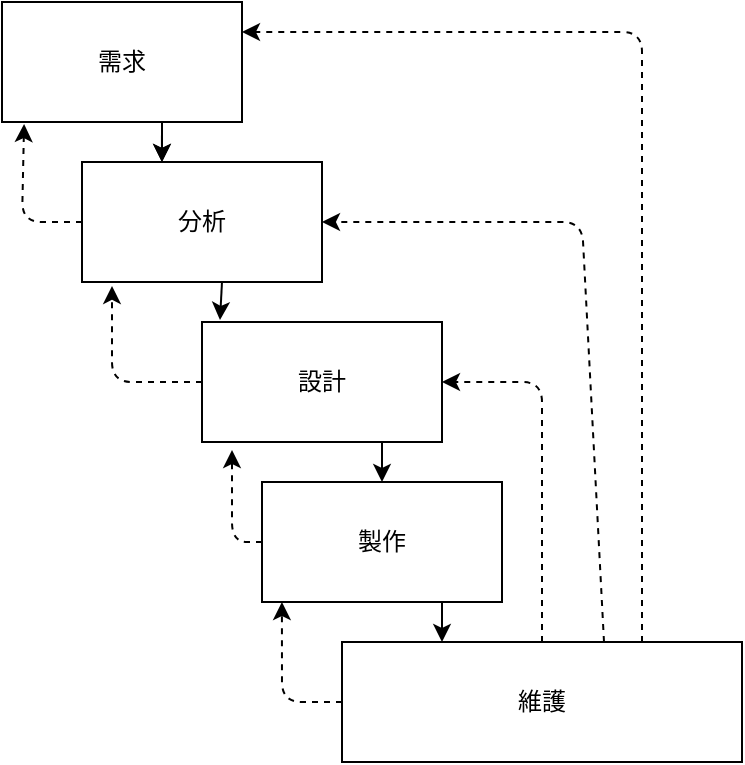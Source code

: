 <mxfile>
    <diagram id="nghv8LYOwbIvDevfOgs7" name="第1頁">
        <mxGraphModel dx="2650" dy="891" grid="1" gridSize="10" guides="1" tooltips="1" connect="1" arrows="1" fold="1" page="1" pageScale="1" pageWidth="827" pageHeight="1169" math="0" shadow="0">
            <root>
                <mxCell id="0"/>
                <mxCell id="1" parent="0"/>
                <mxCell id="2" value="需求" style="rounded=0;whiteSpace=wrap;html=1;" parent="1" vertex="1">
                    <mxGeometry x="229" y="300" width="120" height="60" as="geometry"/>
                </mxCell>
                <mxCell id="25" style="edgeStyle=none;html=1;exitX=0;exitY=0.5;exitDx=0;exitDy=0;entryX=0.092;entryY=1.017;entryDx=0;entryDy=0;entryPerimeter=0;dashed=1;" parent="1" source="3" target="2" edge="1">
                    <mxGeometry relative="1" as="geometry">
                        <Array as="points">
                            <mxPoint x="239" y="410"/>
                        </Array>
                    </mxGeometry>
                </mxCell>
                <mxCell id="3" value="分析" style="rounded=0;whiteSpace=wrap;html=1;" parent="1" vertex="1">
                    <mxGeometry x="269" y="380" width="120" height="60" as="geometry"/>
                </mxCell>
                <mxCell id="16" style="edgeStyle=none;html=1;exitX=0.75;exitY=1;exitDx=0;exitDy=0;entryX=0.5;entryY=0;entryDx=0;entryDy=0;" parent="1" source="4" target="5" edge="1">
                    <mxGeometry relative="1" as="geometry"/>
                </mxCell>
                <mxCell id="24" style="edgeStyle=none;html=1;exitX=0;exitY=0.5;exitDx=0;exitDy=0;entryX=0.125;entryY=1.033;entryDx=0;entryDy=0;entryPerimeter=0;dashed=1;" parent="1" source="4" target="3" edge="1">
                    <mxGeometry relative="1" as="geometry">
                        <Array as="points">
                            <mxPoint x="284" y="490"/>
                        </Array>
                    </mxGeometry>
                </mxCell>
                <mxCell id="4" value="設計" style="rounded=0;whiteSpace=wrap;html=1;" parent="1" vertex="1">
                    <mxGeometry x="329" y="460" width="120" height="60" as="geometry"/>
                </mxCell>
                <mxCell id="17" style="edgeStyle=none;html=1;exitX=0.75;exitY=1;exitDx=0;exitDy=0;entryX=0.25;entryY=0;entryDx=0;entryDy=0;" parent="1" source="5" target="6" edge="1">
                    <mxGeometry relative="1" as="geometry"/>
                </mxCell>
                <mxCell id="23" style="edgeStyle=none;html=1;exitX=0;exitY=0.5;exitDx=0;exitDy=0;entryX=0.125;entryY=1.067;entryDx=0;entryDy=0;entryPerimeter=0;dashed=1;" parent="1" source="5" target="4" edge="1">
                    <mxGeometry relative="1" as="geometry">
                        <Array as="points">
                            <mxPoint x="344" y="570"/>
                        </Array>
                    </mxGeometry>
                </mxCell>
                <mxCell id="5" value="製作" style="rounded=0;whiteSpace=wrap;html=1;" parent="1" vertex="1">
                    <mxGeometry x="359" y="540" width="120" height="60" as="geometry"/>
                </mxCell>
                <mxCell id="19" style="edgeStyle=none;html=1;exitX=0.75;exitY=0;exitDx=0;exitDy=0;dashed=1;entryX=1;entryY=0.25;entryDx=0;entryDy=0;" parent="1" source="6" target="2" edge="1">
                    <mxGeometry relative="1" as="geometry">
                        <mxPoint x="549" y="320" as="targetPoint"/>
                        <Array as="points">
                            <mxPoint x="549" y="315"/>
                        </Array>
                    </mxGeometry>
                </mxCell>
                <mxCell id="20" style="edgeStyle=none;html=1;exitX=0.655;exitY=0;exitDx=0;exitDy=0;dashed=1;entryX=1;entryY=0.5;entryDx=0;entryDy=0;exitPerimeter=0;" parent="1" source="6" target="3" edge="1">
                    <mxGeometry relative="1" as="geometry">
                        <mxPoint x="499" y="410" as="targetPoint"/>
                        <Array as="points">
                            <mxPoint x="519" y="410"/>
                        </Array>
                    </mxGeometry>
                </mxCell>
                <mxCell id="21" style="edgeStyle=none;html=1;exitX=0.5;exitY=0;exitDx=0;exitDy=0;dashed=1;entryX=1;entryY=0.5;entryDx=0;entryDy=0;" parent="1" source="6" target="4" edge="1">
                    <mxGeometry relative="1" as="geometry">
                        <mxPoint x="499" y="490" as="targetPoint"/>
                        <Array as="points">
                            <mxPoint x="499" y="490"/>
                        </Array>
                    </mxGeometry>
                </mxCell>
                <mxCell id="22" style="edgeStyle=none;html=1;exitX=0;exitY=0.5;exitDx=0;exitDy=0;dashed=1;entryX=0.083;entryY=1;entryDx=0;entryDy=0;entryPerimeter=0;" parent="1" source="6" target="5" edge="1">
                    <mxGeometry relative="1" as="geometry">
                        <mxPoint x="369" y="650" as="targetPoint"/>
                        <Array as="points">
                            <mxPoint x="369" y="650"/>
                        </Array>
                    </mxGeometry>
                </mxCell>
                <mxCell id="6" value="維護" style="rounded=0;whiteSpace=wrap;html=1;" parent="1" vertex="1">
                    <mxGeometry x="399" y="620" width="200" height="60" as="geometry"/>
                </mxCell>
                <mxCell id="7" value="" style="endArrow=classic;html=1;entryX=0.333;entryY=0;entryDx=0;entryDy=0;entryPerimeter=0;" parent="1" target="3" edge="1">
                    <mxGeometry width="50" height="50" relative="1" as="geometry">
                        <mxPoint x="309" y="360" as="sourcePoint"/>
                        <mxPoint x="359" y="310" as="targetPoint"/>
                    </mxGeometry>
                </mxCell>
                <mxCell id="8" value="" style="endArrow=classic;html=1;entryX=0.333;entryY=0;entryDx=0;entryDy=0;entryPerimeter=0;" parent="1" target="3" edge="1">
                    <mxGeometry width="50" height="50" relative="1" as="geometry">
                        <mxPoint x="309" y="360" as="sourcePoint"/>
                        <mxPoint x="308.96" y="380" as="targetPoint"/>
                        <Array as="points">
                            <mxPoint x="309" y="380"/>
                        </Array>
                    </mxGeometry>
                </mxCell>
                <mxCell id="11" value="" style="endArrow=classic;html=1;entryX=0.075;entryY=-0.017;entryDx=0;entryDy=0;entryPerimeter=0;" parent="1" target="4" edge="1">
                    <mxGeometry width="50" height="50" relative="1" as="geometry">
                        <mxPoint x="339" y="440" as="sourcePoint"/>
                        <mxPoint x="389" y="390" as="targetPoint"/>
                    </mxGeometry>
                </mxCell>
            </root>
        </mxGraphModel>
    </diagram>
</mxfile>